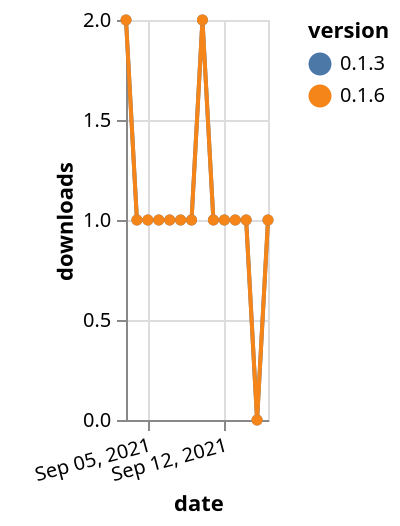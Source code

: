 {"$schema": "https://vega.github.io/schema/vega-lite/v5.json", "description": "A simple bar chart with embedded data.", "data": {"values": [{"date": "2021-09-03", "total": 140, "delta": 2, "version": "0.1.3"}, {"date": "2021-09-04", "total": 141, "delta": 1, "version": "0.1.3"}, {"date": "2021-09-05", "total": 142, "delta": 1, "version": "0.1.3"}, {"date": "2021-09-06", "total": 143, "delta": 1, "version": "0.1.3"}, {"date": "2021-09-07", "total": 144, "delta": 1, "version": "0.1.3"}, {"date": "2021-09-08", "total": 145, "delta": 1, "version": "0.1.3"}, {"date": "2021-09-09", "total": 146, "delta": 1, "version": "0.1.3"}, {"date": "2021-09-10", "total": 148, "delta": 2, "version": "0.1.3"}, {"date": "2021-09-11", "total": 149, "delta": 1, "version": "0.1.3"}, {"date": "2021-09-12", "total": 150, "delta": 1, "version": "0.1.3"}, {"date": "2021-09-13", "total": 151, "delta": 1, "version": "0.1.3"}, {"date": "2021-09-14", "total": 152, "delta": 1, "version": "0.1.3"}, {"date": "2021-09-15", "total": 152, "delta": 0, "version": "0.1.3"}, {"date": "2021-09-16", "total": 153, "delta": 1, "version": "0.1.3"}, {"date": "2021-09-03", "total": 134, "delta": 2, "version": "0.1.6"}, {"date": "2021-09-04", "total": 135, "delta": 1, "version": "0.1.6"}, {"date": "2021-09-05", "total": 136, "delta": 1, "version": "0.1.6"}, {"date": "2021-09-06", "total": 137, "delta": 1, "version": "0.1.6"}, {"date": "2021-09-07", "total": 138, "delta": 1, "version": "0.1.6"}, {"date": "2021-09-08", "total": 139, "delta": 1, "version": "0.1.6"}, {"date": "2021-09-09", "total": 140, "delta": 1, "version": "0.1.6"}, {"date": "2021-09-10", "total": 142, "delta": 2, "version": "0.1.6"}, {"date": "2021-09-11", "total": 143, "delta": 1, "version": "0.1.6"}, {"date": "2021-09-12", "total": 144, "delta": 1, "version": "0.1.6"}, {"date": "2021-09-13", "total": 145, "delta": 1, "version": "0.1.6"}, {"date": "2021-09-14", "total": 146, "delta": 1, "version": "0.1.6"}, {"date": "2021-09-15", "total": 146, "delta": 0, "version": "0.1.6"}, {"date": "2021-09-16", "total": 147, "delta": 1, "version": "0.1.6"}]}, "width": "container", "mark": {"type": "line", "point": {"filled": true}}, "encoding": {"x": {"field": "date", "type": "temporal", "timeUnit": "yearmonthdate", "title": "date", "axis": {"labelAngle": -15}}, "y": {"field": "delta", "type": "quantitative", "title": "downloads"}, "color": {"field": "version", "type": "nominal"}, "tooltip": {"field": "delta"}}}